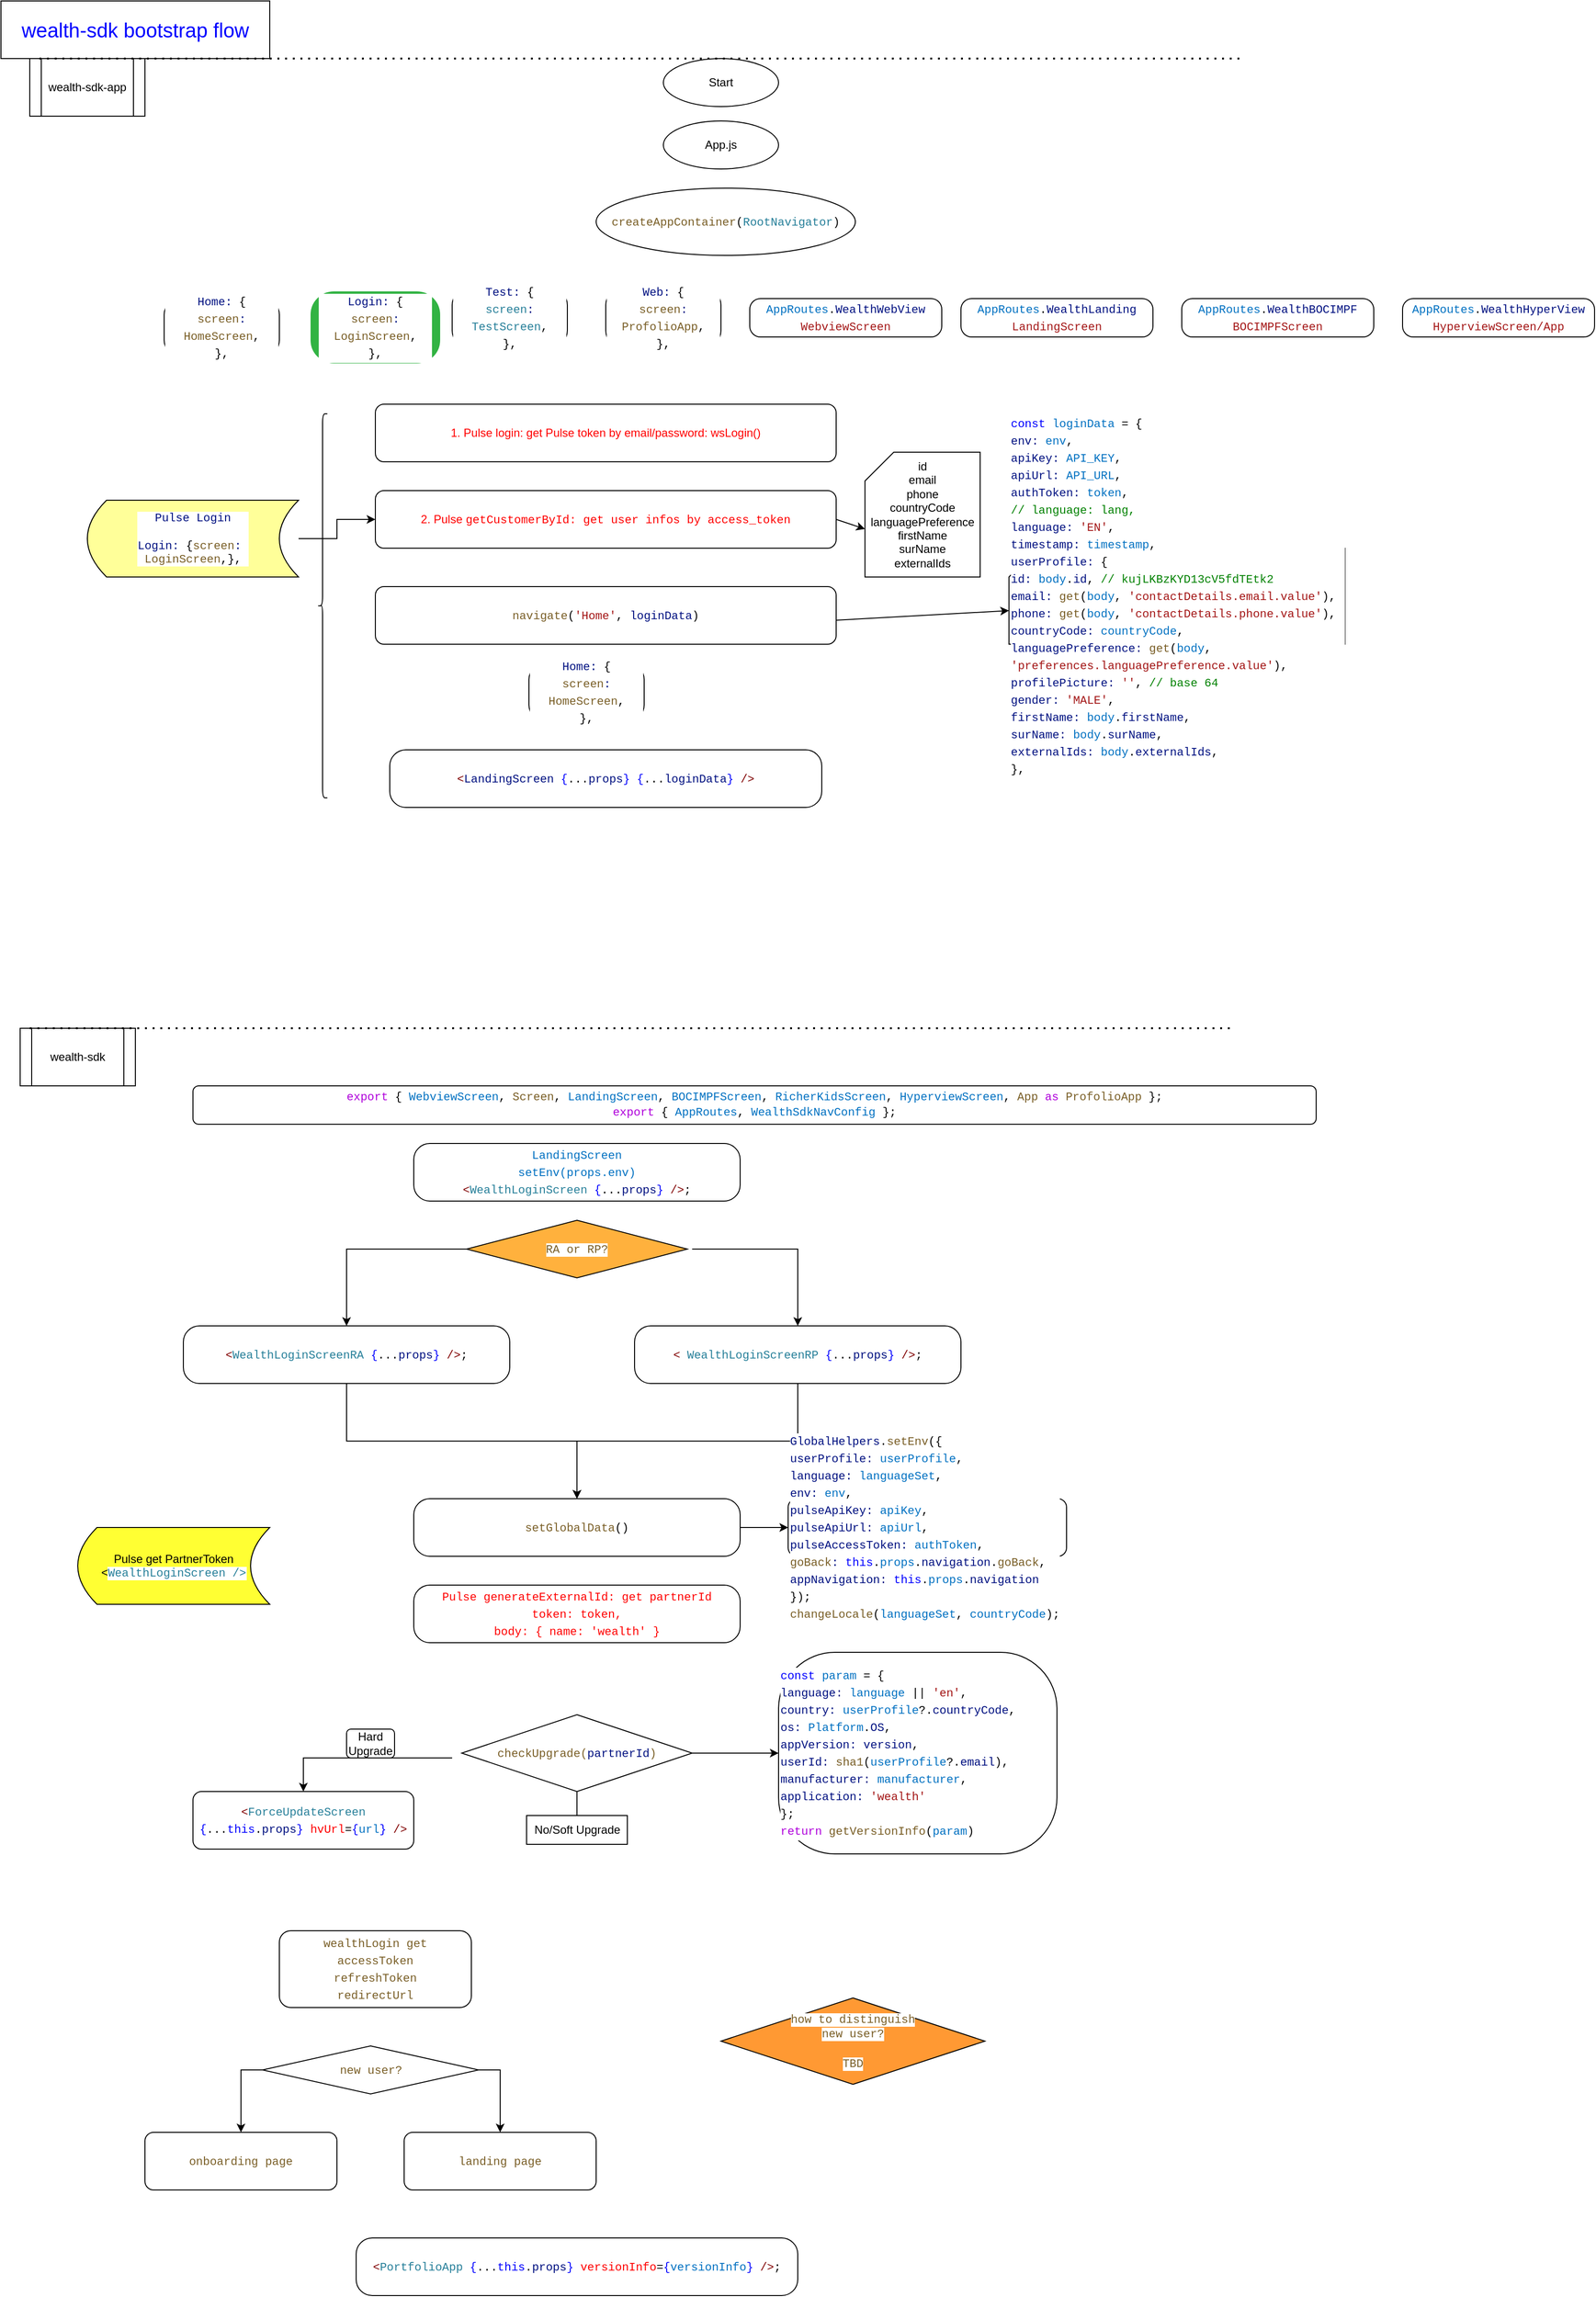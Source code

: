 <mxfile version="16.6.4" type="github">
  <diagram id="Ez9NOa8rmPA_cQ7ZIKCo" name="Page-1">
    <mxGraphModel dx="2018" dy="2254" grid="1" gridSize="10" guides="1" tooltips="1" connect="1" arrows="1" fold="1" page="1" pageScale="1" pageWidth="850" pageHeight="1100" math="0" shadow="0">
      <root>
        <mxCell id="0" />
        <mxCell id="1" parent="0" />
        <mxCell id="DqpLaMD-jv-4hAw9MZrK-1" value="App.js" style="ellipse;whiteSpace=wrap;html=1;" parent="1" vertex="1">
          <mxGeometry x="690" y="105" width="120" height="50" as="geometry" />
        </mxCell>
        <mxCell id="DqpLaMD-jv-4hAw9MZrK-2" value="&lt;div style=&quot;background-color: rgb(255 , 255 , 255) ; font-family: &amp;#34;menlo&amp;#34; , &amp;#34;monaco&amp;#34; , &amp;#34;courier new&amp;#34; , monospace ; line-height: 18px&quot;&gt;&lt;span style=&quot;color: #795e26&quot;&gt;createAppContainer&lt;/span&gt;(&lt;span style=&quot;color: #267f99&quot;&gt;RootNavigator&lt;/span&gt;)&lt;/div&gt;" style="ellipse;whiteSpace=wrap;html=1;" parent="1" vertex="1">
          <mxGeometry x="620" y="175" width="270" height="70" as="geometry" />
        </mxCell>
        <mxCell id="DqpLaMD-jv-4hAw9MZrK-3" value="&lt;div style=&quot;background-color: rgb(255 , 255 , 255) ; font-family: &amp;#34;menlo&amp;#34; , &amp;#34;monaco&amp;#34; , &amp;#34;courier new&amp;#34; , monospace ; line-height: 18px&quot;&gt;&lt;div&gt;&lt;span style=&quot;color: #001080&quot;&gt;Home&lt;/span&gt;&lt;span style=&quot;color: #001080&quot;&gt;:&lt;/span&gt; {&lt;/div&gt;&lt;div&gt;      &lt;span style=&quot;color: #795e26&quot;&gt;screen&lt;/span&gt;&lt;span style=&quot;color: #001080&quot;&gt;:&lt;/span&gt; &lt;span style=&quot;color: #795e26&quot;&gt;HomeScreen&lt;/span&gt;,&lt;/div&gt;&lt;div&gt;    },&lt;/div&gt;&lt;/div&gt;" style="rounded=1;whiteSpace=wrap;html=1;arcSize=28;" parent="1" vertex="1">
          <mxGeometry x="170" y="290" width="120" height="60" as="geometry" />
        </mxCell>
        <mxCell id="DqpLaMD-jv-4hAw9MZrK-4" value="&lt;div style=&quot;background-color: rgb(255 , 255 , 255) ; font-family: &amp;#34;menlo&amp;#34; , &amp;#34;monaco&amp;#34; , &amp;#34;courier new&amp;#34; , monospace ; line-height: 18px&quot;&gt;&lt;div style=&quot;font-family: &amp;#34;menlo&amp;#34; , &amp;#34;monaco&amp;#34; , &amp;#34;courier new&amp;#34; , monospace ; line-height: 18px&quot;&gt;&lt;div&gt;&lt;span style=&quot;color: #001080&quot;&gt;Login&lt;/span&gt;&lt;span style=&quot;color: #001080&quot;&gt;:&lt;/span&gt; {&lt;/div&gt;&lt;div&gt;      &lt;span style=&quot;color: #795e26&quot;&gt;screen&lt;/span&gt;&lt;span style=&quot;color: #001080&quot;&gt;:&lt;/span&gt; &lt;span style=&quot;color: #795e26&quot;&gt;LoginScreen&lt;/span&gt;,&lt;/div&gt;&lt;div&gt;    },&lt;/div&gt;&lt;/div&gt;&lt;/div&gt;" style="rounded=1;whiteSpace=wrap;html=1;arcSize=28;fillColor=#7CE879;strokeColor=#32B343;gradientColor=none;shadow=0;glass=0;strokeWidth=15;" parent="1" vertex="1">
          <mxGeometry x="330" y="290" width="120" height="60" as="geometry" />
        </mxCell>
        <mxCell id="DqpLaMD-jv-4hAw9MZrK-5" value="&lt;div style=&quot;background-color: rgb(255 , 255 , 255) ; font-family: &amp;#34;menlo&amp;#34; , &amp;#34;monaco&amp;#34; , &amp;#34;courier new&amp;#34; , monospace ; line-height: 18px&quot;&gt;&lt;div style=&quot;font-family: &amp;#34;menlo&amp;#34; , &amp;#34;monaco&amp;#34; , &amp;#34;courier new&amp;#34; , monospace ; line-height: 18px&quot;&gt;&lt;div&gt;&lt;span style=&quot;color: #001080&quot;&gt;Test&lt;/span&gt;&lt;span style=&quot;color: #001080&quot;&gt;:&lt;/span&gt; {&lt;/div&gt;&lt;div&gt;      &lt;span style=&quot;color: #267f99&quot;&gt;screen&lt;/span&gt;&lt;span style=&quot;color: #001080&quot;&gt;:&lt;/span&gt; &lt;span style=&quot;color: #267f99&quot;&gt;TestScreen&lt;/span&gt;,&lt;/div&gt;&lt;div&gt;    },&lt;/div&gt;&lt;/div&gt;&lt;/div&gt;" style="rounded=1;whiteSpace=wrap;html=1;arcSize=28;" parent="1" vertex="1">
          <mxGeometry x="470" y="280" width="120" height="60" as="geometry" />
        </mxCell>
        <mxCell id="DqpLaMD-jv-4hAw9MZrK-6" value="&lt;div style=&quot;background-color: rgb(255 , 255 , 255) ; font-family: &amp;#34;menlo&amp;#34; , &amp;#34;monaco&amp;#34; , &amp;#34;courier new&amp;#34; , monospace ; line-height: 18px&quot;&gt;&lt;div style=&quot;font-family: &amp;#34;menlo&amp;#34; , &amp;#34;monaco&amp;#34; , &amp;#34;courier new&amp;#34; , monospace ; line-height: 18px&quot;&gt;&lt;div&gt;&lt;span style=&quot;color: #001080&quot;&gt;Web&lt;/span&gt;&lt;span style=&quot;color: #001080&quot;&gt;:&lt;/span&gt; {&lt;/div&gt;&lt;div&gt;      &lt;span style=&quot;color: #795e26&quot;&gt;screen&lt;/span&gt;&lt;span style=&quot;color: #001080&quot;&gt;:&lt;/span&gt; &lt;span style=&quot;color: #795e26&quot;&gt;ProfolioApp&lt;/span&gt;,&lt;/div&gt;&lt;div&gt;    },&lt;/div&gt;&lt;/div&gt;&lt;/div&gt;" style="rounded=1;whiteSpace=wrap;html=1;arcSize=28;" parent="1" vertex="1">
          <mxGeometry x="630" y="280" width="120" height="60" as="geometry" />
        </mxCell>
        <mxCell id="DqpLaMD-jv-4hAw9MZrK-7" value="&lt;div style=&quot;background-color: rgb(255 , 255 , 255) ; font-family: &amp;#34;menlo&amp;#34; , &amp;#34;monaco&amp;#34; , &amp;#34;courier new&amp;#34; , monospace ; line-height: 18px&quot;&gt;&lt;div style=&quot;font-family: &amp;#34;menlo&amp;#34; , &amp;#34;monaco&amp;#34; , &amp;#34;courier new&amp;#34; , monospace ; line-height: 18px&quot;&gt;&lt;span style=&quot;color: #0070c1&quot;&gt;AppRoutes&lt;/span&gt;.&lt;span style=&quot;color: #001080&quot;&gt;WealthWebView&lt;/span&gt;&lt;/div&gt;&lt;div style=&quot;font-family: &amp;#34;menlo&amp;#34; , &amp;#34;monaco&amp;#34; , &amp;#34;courier new&amp;#34; , monospace ; line-height: 18px&quot;&gt;&lt;div style=&quot;font-family: &amp;#34;menlo&amp;#34; , &amp;#34;monaco&amp;#34; , &amp;#34;courier new&amp;#34; , monospace ; line-height: 18px&quot;&gt;&lt;span style=&quot;color: #a31515&quot;&gt;WebviewScreen&lt;/span&gt;&lt;/div&gt;&lt;/div&gt;&lt;/div&gt;" style="rounded=1;whiteSpace=wrap;html=1;arcSize=28;" parent="1" vertex="1">
          <mxGeometry x="780" y="290" width="200" height="40" as="geometry" />
        </mxCell>
        <mxCell id="DqpLaMD-jv-4hAw9MZrK-8" value="&lt;div style=&quot;background-color: rgb(255 , 255 , 255) ; font-family: &amp;#34;menlo&amp;#34; , &amp;#34;monaco&amp;#34; , &amp;#34;courier new&amp;#34; , monospace ; line-height: 18px&quot;&gt;&lt;div style=&quot;font-family: &amp;#34;menlo&amp;#34; , &amp;#34;monaco&amp;#34; , &amp;#34;courier new&amp;#34; , monospace ; line-height: 18px&quot;&gt;&lt;span style=&quot;color: #0070c1&quot;&gt;AppRoutes&lt;/span&gt;.&lt;span style=&quot;color: rgb(0 , 16 , 128) ; font-family: &amp;#34;menlo&amp;#34; , &amp;#34;monaco&amp;#34; , &amp;#34;courier new&amp;#34; , monospace&quot;&gt;WealthLanding&lt;/span&gt;&lt;/div&gt;&lt;div style=&quot;font-family: &amp;#34;menlo&amp;#34; , &amp;#34;monaco&amp;#34; , &amp;#34;courier new&amp;#34; , monospace ; line-height: 18px&quot;&gt;&lt;div style=&quot;font-family: &amp;#34;menlo&amp;#34; , &amp;#34;monaco&amp;#34; , &amp;#34;courier new&amp;#34; , monospace ; line-height: 18px&quot;&gt;&lt;div style=&quot;font-family: &amp;#34;menlo&amp;#34; , &amp;#34;monaco&amp;#34; , &amp;#34;courier new&amp;#34; , monospace ; line-height: 18px&quot;&gt;&lt;span style=&quot;color: #a31515&quot;&gt;LandingScreen&lt;/span&gt;&lt;/div&gt;&lt;/div&gt;&lt;/div&gt;&lt;/div&gt;" style="rounded=1;whiteSpace=wrap;html=1;arcSize=28;" parent="1" vertex="1">
          <mxGeometry x="1000" y="290" width="200" height="40" as="geometry" />
        </mxCell>
        <mxCell id="DqpLaMD-jv-4hAw9MZrK-9" value="&lt;div style=&quot;background-color: rgb(255 , 255 , 255) ; font-family: &amp;#34;menlo&amp;#34; , &amp;#34;monaco&amp;#34; , &amp;#34;courier new&amp;#34; , monospace ; line-height: 18px&quot;&gt;&lt;div style=&quot;font-family: &amp;#34;menlo&amp;#34; , &amp;#34;monaco&amp;#34; , &amp;#34;courier new&amp;#34; , monospace ; line-height: 18px&quot;&gt;&lt;span style=&quot;color: #0070c1&quot;&gt;AppRoutes&lt;/span&gt;.&lt;span style=&quot;color: rgb(0 , 16 , 128) ; font-family: &amp;#34;menlo&amp;#34; , &amp;#34;monaco&amp;#34; , &amp;#34;courier new&amp;#34; , monospace&quot;&gt;WealthBOCIMPF&lt;/span&gt;&lt;/div&gt;&lt;div style=&quot;font-family: &amp;#34;menlo&amp;#34; , &amp;#34;monaco&amp;#34; , &amp;#34;courier new&amp;#34; , monospace ; line-height: 18px&quot;&gt;&lt;div style=&quot;font-family: &amp;#34;menlo&amp;#34; , &amp;#34;monaco&amp;#34; , &amp;#34;courier new&amp;#34; , monospace ; line-height: 18px&quot;&gt;&lt;div style=&quot;font-family: &amp;#34;menlo&amp;#34; , &amp;#34;monaco&amp;#34; , &amp;#34;courier new&amp;#34; , monospace ; line-height: 18px&quot;&gt;&lt;span style=&quot;color: #a31515&quot;&gt;BOCIMPFScreen&lt;/span&gt;&lt;/div&gt;&lt;/div&gt;&lt;/div&gt;&lt;/div&gt;" style="rounded=1;whiteSpace=wrap;html=1;arcSize=28;" parent="1" vertex="1">
          <mxGeometry x="1230" y="290" width="200" height="40" as="geometry" />
        </mxCell>
        <mxCell id="DqpLaMD-jv-4hAw9MZrK-10" value="&lt;div style=&quot;background-color: rgb(255 , 255 , 255) ; font-family: &amp;#34;menlo&amp;#34; , &amp;#34;monaco&amp;#34; , &amp;#34;courier new&amp;#34; , monospace ; line-height: 18px&quot;&gt;&lt;div style=&quot;font-family: &amp;#34;menlo&amp;#34; , &amp;#34;monaco&amp;#34; , &amp;#34;courier new&amp;#34; , monospace ; line-height: 18px&quot;&gt;&lt;span style=&quot;color: #0070c1&quot;&gt;AppRoutes&lt;/span&gt;.&lt;span style=&quot;color: rgb(0 , 16 , 128) ; font-family: &amp;#34;menlo&amp;#34; , &amp;#34;monaco&amp;#34; , &amp;#34;courier new&amp;#34; , monospace&quot;&gt;WealthHyperView&lt;/span&gt;&lt;/div&gt;&lt;div style=&quot;font-family: &amp;#34;menlo&amp;#34; , &amp;#34;monaco&amp;#34; , &amp;#34;courier new&amp;#34; , monospace ; line-height: 18px&quot;&gt;&lt;div style=&quot;font-family: &amp;#34;menlo&amp;#34; , &amp;#34;monaco&amp;#34; , &amp;#34;courier new&amp;#34; , monospace ; line-height: 18px&quot;&gt;&lt;div style=&quot;font-family: &amp;#34;menlo&amp;#34; , &amp;#34;monaco&amp;#34; , &amp;#34;courier new&amp;#34; , monospace ; line-height: 18px&quot;&gt;&lt;span style=&quot;color: #a31515&quot;&gt;HyperviewScreen/App&lt;/span&gt;&lt;/div&gt;&lt;/div&gt;&lt;/div&gt;&lt;/div&gt;" style="rounded=1;whiteSpace=wrap;html=1;arcSize=28;" parent="1" vertex="1">
          <mxGeometry x="1460" y="290" width="200" height="40" as="geometry" />
        </mxCell>
        <mxCell id="Va2xouC2_Z0msRJ49T6t-59" value="" style="endArrow=none;dashed=1;html=1;dashPattern=1 3;strokeWidth=2;rounded=0;fontColor=#000000;" edge="1" parent="1">
          <mxGeometry width="50" height="50" relative="1" as="geometry">
            <mxPoint x="40" y="40" as="sourcePoint" />
            <mxPoint x="1290" y="40" as="targetPoint" />
          </mxGeometry>
        </mxCell>
        <mxCell id="Va2xouC2_Z0msRJ49T6t-60" value="&lt;span&gt;wealth-sdk-app&lt;/span&gt;" style="shape=process;whiteSpace=wrap;html=1;backgroundOutline=1;shadow=0;glass=0;fontColor=#000000;strokeColor=#000000;strokeWidth=1;fillColor=none;gradientColor=none;" vertex="1" parent="1">
          <mxGeometry x="30" y="40" width="120" height="60" as="geometry" />
        </mxCell>
        <mxCell id="Va2xouC2_Z0msRJ49T6t-74" value="Start" style="ellipse;whiteSpace=wrap;html=1;shadow=0;glass=0;fontColor=#000000;strokeColor=#000000;strokeWidth=1;fillColor=none;gradientColor=none;" vertex="1" parent="1">
          <mxGeometry x="690" y="40" width="120" height="50" as="geometry" />
        </mxCell>
        <mxCell id="Va2xouC2_Z0msRJ49T6t-75" value="" style="group;fontColor=#FF0000;align=right;" vertex="1" connectable="0" parent="1">
          <mxGeometry x="160" y="400" width="1240" height="420" as="geometry" />
        </mxCell>
        <mxCell id="Va2xouC2_Z0msRJ49T6t-25" value="&lt;div style=&quot;background-color: rgb(255 , 255 , 255) ; font-family: &amp;#34;menlo&amp;#34; , &amp;#34;monaco&amp;#34; , &amp;#34;courier new&amp;#34; , monospace ; line-height: 18px&quot;&gt;&lt;div&gt;&lt;span style=&quot;color: #001080&quot;&gt;Home&lt;/span&gt;&lt;span style=&quot;color: #001080&quot;&gt;:&lt;/span&gt; {&lt;/div&gt;&lt;div&gt;      &lt;span style=&quot;color: #795e26&quot;&gt;screen&lt;/span&gt;&lt;span style=&quot;color: #001080&quot;&gt;:&lt;/span&gt; &lt;span style=&quot;color: #795e26&quot;&gt;HomeScreen&lt;/span&gt;,&lt;/div&gt;&lt;div&gt;    },&lt;/div&gt;&lt;/div&gt;" style="rounded=1;whiteSpace=wrap;html=1;arcSize=28;" vertex="1" parent="Va2xouC2_Z0msRJ49T6t-75">
          <mxGeometry x="390" y="270" width="120" height="60" as="geometry" />
        </mxCell>
        <mxCell id="Va2xouC2_Z0msRJ49T6t-26" value="&lt;div style=&quot;background-color: rgb(255 , 255 , 255) ; font-family: &amp;#34;menlo&amp;#34; , &amp;#34;monaco&amp;#34; , &amp;#34;courier new&amp;#34; , monospace ; line-height: 18px&quot;&gt;&lt;div style=&quot;font-family: &amp;#34;menlo&amp;#34; , &amp;#34;monaco&amp;#34; , &amp;#34;courier new&amp;#34; , monospace ; line-height: 18px&quot;&gt;&lt;span style=&quot;color: #800000&quot;&gt;&amp;lt;&lt;/span&gt;&lt;span style=&quot;color: rgb(0 , 16 , 128) ; font-family: &amp;#34;menlo&amp;#34; , &amp;#34;monaco&amp;#34; , &amp;#34;courier new&amp;#34; , monospace&quot;&gt;LandingScreen&lt;/span&gt;&amp;nbsp;&lt;span style=&quot;color: rgb(0 , 0 , 255)&quot;&gt;{&lt;/span&gt;...&lt;span style=&quot;color: rgb(0 , 16 , 128)&quot;&gt;props&lt;/span&gt;&lt;span style=&quot;color: rgb(0 , 0 , 255)&quot;&gt;}&lt;/span&gt; &lt;span style=&quot;color: rgb(0 , 0 , 255)&quot;&gt;{&lt;/span&gt;...&lt;span style=&quot;color: rgb(0 , 16 , 128)&quot;&gt;loginData&lt;/span&gt;&lt;span style=&quot;color: rgb(0 , 0 , 255)&quot;&gt;}&lt;/span&gt; &lt;span style=&quot;color: rgb(128 , 0 , 0)&quot;&gt;/&amp;gt;&lt;/span&gt;&lt;br&gt;&lt;/div&gt;&lt;/div&gt;" style="rounded=1;whiteSpace=wrap;html=1;arcSize=28;" vertex="1" parent="Va2xouC2_Z0msRJ49T6t-75">
          <mxGeometry x="245" y="360" width="450" height="60" as="geometry" />
        </mxCell>
        <mxCell id="Va2xouC2_Z0msRJ49T6t-2" value="&lt;font color=&quot;#ff0000&quot;&gt;1. Pulse login: get Pulse token by email/password: wsLogin()&lt;/font&gt;" style="rounded=1;whiteSpace=wrap;html=1;shadow=0;glass=0;strokeColor=#000000;strokeWidth=1;fillColor=none;gradientColor=none;" vertex="1" parent="Va2xouC2_Z0msRJ49T6t-75">
          <mxGeometry x="230" width="480" height="60" as="geometry" />
        </mxCell>
        <mxCell id="Va2xouC2_Z0msRJ49T6t-3" value="&lt;font color=&quot;#ff0000&quot;&gt;2. Pulse&amp;nbsp;&lt;span style=&quot;font-family: monospace ; font-size: 0px&quot;&gt;%3CmxGraphModel%3E%3Croot%3E%3CmxCell%20id%3D%220%22%2F%3E%3CmxCell%20id%3D%221%22%20parent%3D%220%22%2F%3E%3CmxCell%20id%3D%222%22%20value%3D%22Pulse%20login%20by%20email%2Fpassword%3A%20wsLogin()%22%20style%3D%22rounded%3D1%3BwhiteSpace%3Dwrap%3Bhtml%3D1%3Bshadow%3D0%3Bglass%3D0%3BstrokeColor%3D%23000000%3BstrokeWidth%3D1%3BfillColor%3Dnone%3BgradientColor%3Dnone%3B%22%20vertex%3D%221%22%20parent%3D%221%22%3E%3CmxGeometry%20x%3D%22240%22%20y%3D%22590%22%20width%3D%22480%22%20height%3D%2260%22%20as%3D%22geometry%22%2F%3E%3C%2FmxCell%3E%3C%2Froot%3E%3C%2FmxGraphModel%3E&lt;/span&gt;&lt;span style=&quot;background-color: rgb(255 , 255 , 255) ; font-family: &amp;#34;menlo&amp;#34; , &amp;#34;monaco&amp;#34; , &amp;#34;courier new&amp;#34; , monospace&quot;&gt;getCustomerById: get user infos by access_token&lt;/span&gt;&lt;/font&gt;" style="rounded=1;whiteSpace=wrap;html=1;shadow=0;glass=0;strokeColor=#000000;strokeWidth=1;fillColor=none;gradientColor=none;fontColor=#000000;" vertex="1" parent="Va2xouC2_Z0msRJ49T6t-75">
          <mxGeometry x="230" y="90" width="480" height="60" as="geometry" />
        </mxCell>
        <mxCell id="Va2xouC2_Z0msRJ49T6t-4" value="&lt;div style=&quot;background-color: rgb(255 , 255 , 255) ; font-family: &amp;#34;menlo&amp;#34; , &amp;#34;monaco&amp;#34; , &amp;#34;courier new&amp;#34; , monospace ; line-height: 18px&quot;&gt;&lt;span style=&quot;color: #795e26&quot;&gt;navigate&lt;/span&gt;(&lt;span style=&quot;color: #a31515&quot;&gt;&#39;Home&#39;&lt;/span&gt;, &lt;span style=&quot;color: #001080&quot;&gt;loginData&lt;/span&gt;)&lt;/div&gt;" style="rounded=1;whiteSpace=wrap;html=1;shadow=0;glass=0;strokeColor=#000000;strokeWidth=1;fillColor=none;gradientColor=none;fontColor=#000000;" vertex="1" parent="Va2xouC2_Z0msRJ49T6t-75">
          <mxGeometry x="230" y="190" width="480" height="60" as="geometry" />
        </mxCell>
        <mxCell id="Va2xouC2_Z0msRJ49T6t-12" value="id&lt;br&gt;email&lt;br&gt;phone&lt;br&gt;countryCode&lt;br&gt;languagePreference&lt;br&gt;firstName&lt;br&gt;surName&lt;br&gt;externalIds" style="shape=card;whiteSpace=wrap;html=1;shadow=0;glass=0;fontColor=#000000;strokeColor=#000000;strokeWidth=1;fillColor=none;gradientColor=none;" vertex="1" parent="Va2xouC2_Z0msRJ49T6t-75">
          <mxGeometry x="740" y="50" width="120" height="130" as="geometry" />
        </mxCell>
        <mxCell id="Va2xouC2_Z0msRJ49T6t-14" value="" style="endArrow=classic;html=1;rounded=0;fontColor=#000000;exitX=1;exitY=0.5;exitDx=0;exitDy=0;" edge="1" parent="Va2xouC2_Z0msRJ49T6t-75" source="Va2xouC2_Z0msRJ49T6t-3">
          <mxGeometry width="50" height="50" relative="1" as="geometry">
            <mxPoint x="690" y="180" as="sourcePoint" />
            <mxPoint x="740" y="130" as="targetPoint" />
          </mxGeometry>
        </mxCell>
        <mxCell id="Va2xouC2_Z0msRJ49T6t-16" value="&lt;div style=&quot;background-color: rgb(255 , 255 , 255) ; font-family: &amp;quot;menlo&amp;quot; , &amp;quot;monaco&amp;quot; , &amp;quot;courier new&amp;quot; , monospace ; line-height: 18px&quot;&gt;&lt;div&gt;&lt;span style=&quot;color: #0000ff&quot;&gt;const&lt;/span&gt; &lt;span style=&quot;color: #0070c1&quot;&gt;loginData&lt;/span&gt; = {&lt;/div&gt;&lt;div&gt;                  &lt;span style=&quot;color: #001080&quot;&gt;env&lt;/span&gt;&lt;span style=&quot;color: #001080&quot;&gt;:&lt;/span&gt; &lt;span style=&quot;color: #0070c1&quot;&gt;env&lt;/span&gt;,&lt;/div&gt;&lt;div&gt;                  &lt;span style=&quot;color: #001080&quot;&gt;apiKey&lt;/span&gt;&lt;span style=&quot;color: #001080&quot;&gt;:&lt;/span&gt; &lt;span style=&quot;color: #0070c1&quot;&gt;API_KEY&lt;/span&gt;,&lt;/div&gt;&lt;div&gt;                  &lt;span style=&quot;color: #001080&quot;&gt;apiUrl&lt;/span&gt;&lt;span style=&quot;color: #001080&quot;&gt;:&lt;/span&gt; &lt;span style=&quot;color: #0070c1&quot;&gt;API_URL&lt;/span&gt;,&lt;/div&gt;&lt;div&gt;                  &lt;span style=&quot;color: #001080&quot;&gt;authToken&lt;/span&gt;&lt;span style=&quot;color: #001080&quot;&gt;:&lt;/span&gt; &lt;span style=&quot;color: #0070c1&quot;&gt;token&lt;/span&gt;,&lt;/div&gt;&lt;div&gt;                  &lt;span style=&quot;color: #008000&quot;&gt;// language: lang,&lt;/span&gt;&lt;/div&gt;&lt;div&gt;                  &lt;span style=&quot;color: #001080&quot;&gt;language&lt;/span&gt;&lt;span style=&quot;color: #001080&quot;&gt;:&lt;/span&gt; &lt;span style=&quot;color: #a31515&quot;&gt;&#39;EN&#39;&lt;/span&gt;,&lt;/div&gt;&lt;div&gt;                  &lt;span style=&quot;color: #001080&quot;&gt;timestamp&lt;/span&gt;&lt;span style=&quot;color: #001080&quot;&gt;:&lt;/span&gt; &lt;span style=&quot;color: #0070c1&quot;&gt;timestamp&lt;/span&gt;,&lt;/div&gt;&lt;div&gt;                  &lt;span style=&quot;color: #001080&quot;&gt;userProfile&lt;/span&gt;&lt;span style=&quot;color: #001080&quot;&gt;:&lt;/span&gt; {&lt;/div&gt;&lt;div&gt;                    &lt;span style=&quot;color: #001080&quot;&gt;id&lt;/span&gt;&lt;span style=&quot;color: #001080&quot;&gt;:&lt;/span&gt; &lt;span style=&quot;color: #0070c1&quot;&gt;body&lt;/span&gt;.&lt;span style=&quot;color: #001080&quot;&gt;id&lt;/span&gt;, &lt;span style=&quot;color: #008000&quot;&gt;// kujLKBzKYD13cV5fdTEtk2&lt;/span&gt;&lt;/div&gt;&lt;div&gt;                    &lt;span style=&quot;color: #001080&quot;&gt;email&lt;/span&gt;&lt;span style=&quot;color: #001080&quot;&gt;:&lt;/span&gt; &lt;span style=&quot;color: #795e26&quot;&gt;get&lt;/span&gt;(&lt;span style=&quot;color: #0070c1&quot;&gt;body&lt;/span&gt;, &lt;span style=&quot;color: #a31515&quot;&gt;&#39;contactDetails.email.value&#39;&lt;/span&gt;),&lt;/div&gt;&lt;div&gt;                    &lt;span style=&quot;color: #001080&quot;&gt;phone&lt;/span&gt;&lt;span style=&quot;color: #001080&quot;&gt;:&lt;/span&gt; &lt;span style=&quot;color: #795e26&quot;&gt;get&lt;/span&gt;(&lt;span style=&quot;color: #0070c1&quot;&gt;body&lt;/span&gt;, &lt;span style=&quot;color: #a31515&quot;&gt;&#39;contactDetails.phone.value&#39;&lt;/span&gt;),&lt;/div&gt;&lt;div&gt;                    &lt;span style=&quot;color: #001080&quot;&gt;countryCode&lt;/span&gt;&lt;span style=&quot;color: #001080&quot;&gt;:&lt;/span&gt; &lt;span style=&quot;color: #0070c1&quot;&gt;countryCode&lt;/span&gt;,&lt;/div&gt;&lt;div&gt;                    &lt;span style=&quot;color: #001080&quot;&gt;languagePreference&lt;/span&gt;&lt;span style=&quot;color: #001080&quot;&gt;:&lt;/span&gt; &lt;span style=&quot;color: #795e26&quot;&gt;get&lt;/span&gt;(&lt;span style=&quot;color: #0070c1&quot;&gt;body&lt;/span&gt;, &lt;span style=&quot;color: #a31515&quot;&gt;&#39;preferences.languagePreference.value&#39;&lt;/span&gt;),&lt;/div&gt;&lt;div&gt;                    &lt;span style=&quot;color: #001080&quot;&gt;profilePicture&lt;/span&gt;&lt;span style=&quot;color: #001080&quot;&gt;:&lt;/span&gt; &lt;span style=&quot;color: #a31515&quot;&gt;&#39;&#39;&lt;/span&gt;, &lt;span style=&quot;color: #008000&quot;&gt;// base 64&lt;/span&gt;&lt;/div&gt;&lt;div&gt;                    &lt;span style=&quot;color: #001080&quot;&gt;gender&lt;/span&gt;&lt;span style=&quot;color: #001080&quot;&gt;:&lt;/span&gt; &lt;span style=&quot;color: #a31515&quot;&gt;&#39;MALE&#39;&lt;/span&gt;,&lt;/div&gt;&lt;div&gt;                    &lt;span style=&quot;color: #001080&quot;&gt;firstName&lt;/span&gt;&lt;span style=&quot;color: #001080&quot;&gt;:&lt;/span&gt; &lt;span style=&quot;color: #0070c1&quot;&gt;body&lt;/span&gt;.&lt;span style=&quot;color: #001080&quot;&gt;firstName&lt;/span&gt;,&lt;/div&gt;&lt;div&gt;                    &lt;span style=&quot;color: #001080&quot;&gt;surName&lt;/span&gt;&lt;span style=&quot;color: #001080&quot;&gt;:&lt;/span&gt; &lt;span style=&quot;color: #0070c1&quot;&gt;body&lt;/span&gt;.&lt;span style=&quot;color: #001080&quot;&gt;surName&lt;/span&gt;,&lt;/div&gt;&lt;div&gt;                    &lt;span style=&quot;color: #001080&quot;&gt;externalIds&lt;/span&gt;&lt;span style=&quot;color: #001080&quot;&gt;:&lt;/span&gt; &lt;span style=&quot;color: #0070c1&quot;&gt;body&lt;/span&gt;.&lt;span style=&quot;color: #001080&quot;&gt;externalIds&lt;/span&gt;,&lt;/div&gt;&lt;div&gt;                  },&lt;/div&gt;&lt;/div&gt;" style="shape=card;whiteSpace=wrap;html=1;shadow=0;glass=0;fontColor=#000000;strokeColor=#000000;strokeWidth=1;fillColor=none;gradientColor=none;align=left;" vertex="1" parent="Va2xouC2_Z0msRJ49T6t-75">
          <mxGeometry x="890" y="150" width="350" height="100" as="geometry" />
        </mxCell>
        <mxCell id="Va2xouC2_Z0msRJ49T6t-17" value="" style="endArrow=classic;html=1;rounded=0;fontColor=#000000;entryX=0;entryY=0;entryDx=0;entryDy=65;entryPerimeter=0;" edge="1" parent="Va2xouC2_Z0msRJ49T6t-75" target="Va2xouC2_Z0msRJ49T6t-16">
          <mxGeometry width="50" height="50" relative="1" as="geometry">
            <mxPoint x="710" y="225" as="sourcePoint" />
            <mxPoint x="760" y="175" as="targetPoint" />
          </mxGeometry>
        </mxCell>
        <mxCell id="Va2xouC2_Z0msRJ49T6t-18" value="" style="shape=curlyBracket;whiteSpace=wrap;html=1;rounded=1;shadow=0;glass=0;fontColor=#000000;strokeColor=#000000;strokeWidth=1;fillColor=none;gradientColor=none;size=0.5;" vertex="1" parent="Va2xouC2_Z0msRJ49T6t-75">
          <mxGeometry x="170" y="10" width="10" height="400" as="geometry" />
        </mxCell>
        <mxCell id="Va2xouC2_Z0msRJ49T6t-20" value="" style="edgeStyle=orthogonalEdgeStyle;rounded=0;orthogonalLoop=1;jettySize=auto;html=1;fontColor=#000000;" edge="1" parent="Va2xouC2_Z0msRJ49T6t-75" source="Va2xouC2_Z0msRJ49T6t-19" target="Va2xouC2_Z0msRJ49T6t-3">
          <mxGeometry relative="1" as="geometry" />
        </mxCell>
        <mxCell id="Va2xouC2_Z0msRJ49T6t-19" value="&lt;div style=&quot;font-family: &amp;#34;menlo&amp;#34; , &amp;#34;monaco&amp;#34; , &amp;#34;courier new&amp;#34; , monospace ; background-color: rgb(255 , 255 , 255)&quot;&gt;&lt;span style=&quot;color: rgb(0 , 16 , 128)&quot;&gt;Pulse Login&lt;/span&gt;&lt;/div&gt;&lt;div style=&quot;font-family: &amp;#34;menlo&amp;#34; , &amp;#34;monaco&amp;#34; , &amp;#34;courier new&amp;#34; , monospace ; background-color: rgb(255 , 255 , 255)&quot;&gt;&lt;span style=&quot;color: rgb(0 , 16 , 128)&quot;&gt;&lt;br&gt;Login&lt;/span&gt;&lt;span style=&quot;color: rgb(0 , 16 , 128)&quot;&gt;:&lt;/span&gt;&amp;nbsp;{&lt;span style=&quot;color: rgb(121 , 94 , 38)&quot;&gt;screen&lt;/span&gt;&lt;span style=&quot;color: rgb(0 , 16 , 128)&quot;&gt;:&lt;/span&gt;&amp;nbsp;&lt;/div&gt;&lt;div style=&quot;font-family: &amp;#34;menlo&amp;#34; , &amp;#34;monaco&amp;#34; , &amp;#34;courier new&amp;#34; , monospace ; background-color: rgb(255 , 255 , 255)&quot;&gt;&lt;span style=&quot;color: rgb(121 , 94 , 38)&quot;&gt;LoginScreen&lt;/span&gt;,},&lt;/div&gt;" style="shape=dataStorage;whiteSpace=wrap;html=1;fixedSize=1;shadow=0;glass=0;fontColor=#000000;strokeColor=#000000;strokeWidth=1;fillColor=#FFFF99;gradientColor=none;align=center;" vertex="1" parent="Va2xouC2_Z0msRJ49T6t-75">
          <mxGeometry x="-70" y="100" width="220" height="80" as="geometry" />
        </mxCell>
        <mxCell id="Va2xouC2_Z0msRJ49T6t-79" value="wealth-sdk bootstrap flow" style="rounded=0;whiteSpace=wrap;html=1;shadow=0;glass=0;fontColor=#0000FF;strokeColor=#000000;strokeWidth=1;fillColor=none;gradientColor=none;fontSize=21;" vertex="1" parent="1">
          <mxGeometry y="-20" width="280" height="60" as="geometry" />
        </mxCell>
        <mxCell id="Va2xouC2_Z0msRJ49T6t-50" value="&lt;div style=&quot;background-color: rgb(255 , 255 , 255) ; font-family: &amp;#34;menlo&amp;#34; , &amp;#34;monaco&amp;#34; , &amp;#34;courier new&amp;#34; , monospace ; line-height: 18px&quot;&gt;&lt;div style=&quot;font-family: &amp;#34;menlo&amp;#34; , &amp;#34;monaco&amp;#34; , &amp;#34;courier new&amp;#34; , monospace ; line-height: 18px&quot;&gt;&lt;div style=&quot;font-family: &amp;#34;menlo&amp;#34; , &amp;#34;monaco&amp;#34; , &amp;#34;courier new&amp;#34; , monospace ; line-height: 18px&quot;&gt;&lt;div style=&quot;font-family: &amp;#34;menlo&amp;#34; , &amp;#34;monaco&amp;#34; , &amp;#34;courier new&amp;#34; , monospace ; line-height: 18px&quot;&gt;&lt;div style=&quot;font-family: &amp;#34;menlo&amp;#34; , &amp;#34;monaco&amp;#34; , &amp;#34;courier new&amp;#34; , monospace ; line-height: 18px&quot;&gt;&lt;span style=&quot;color: #800000&quot;&gt;&amp;lt;&lt;/span&gt;&lt;span style=&quot;color: #267f99&quot;&gt;PortfolioApp&lt;/span&gt; &lt;span style=&quot;color: #0000ff&quot;&gt;{&lt;/span&gt;...&lt;span style=&quot;color: #0000ff&quot;&gt;this&lt;/span&gt;.&lt;span style=&quot;color: #001080&quot;&gt;props&lt;/span&gt;&lt;span style=&quot;color: #0000ff&quot;&gt;}&lt;/span&gt; &lt;span style=&quot;color: #ff0000&quot;&gt;versionInfo&lt;/span&gt;=&lt;span style=&quot;color: #0000ff&quot;&gt;{&lt;/span&gt;&lt;span style=&quot;color: #0070c1&quot;&gt;versionInfo&lt;/span&gt;&lt;span style=&quot;color: #0000ff&quot;&gt;}&lt;/span&gt; &lt;span style=&quot;color: #800000&quot;&gt;/&amp;gt;&lt;/span&gt;;&lt;/div&gt;&lt;/div&gt;&lt;/div&gt;&lt;/div&gt;&lt;/div&gt;" style="rounded=1;whiteSpace=wrap;html=1;arcSize=28;" vertex="1" parent="1">
          <mxGeometry x="370" y="2310" width="460" height="60" as="geometry" />
        </mxCell>
        <mxCell id="Va2xouC2_Z0msRJ49T6t-85" value="&lt;div style=&quot;color: rgb(0 , 0 , 0) ; background-color: rgb(255 , 255 , 255) ; font-family: &amp;#34;menlo&amp;#34; , &amp;#34;monaco&amp;#34; , &amp;#34;courier new&amp;#34; , monospace ; font-size: 12px ; line-height: 18px&quot;&gt;&lt;span style=&quot;color: #795e26&quot;&gt;wealthLogin get&lt;/span&gt;&lt;/div&gt;&lt;div style=&quot;color: rgb(0 , 0 , 0) ; background-color: rgb(255 , 255 , 255) ; font-family: &amp;#34;menlo&amp;#34; , &amp;#34;monaco&amp;#34; , &amp;#34;courier new&amp;#34; , monospace ; font-size: 12px ; line-height: 18px&quot;&gt;&lt;span style=&quot;color: #795e26&quot;&gt;accessToken&lt;/span&gt;&lt;/div&gt;&lt;div style=&quot;color: rgb(0 , 0 , 0) ; background-color: rgb(255 , 255 , 255) ; font-family: &amp;#34;menlo&amp;#34; , &amp;#34;monaco&amp;#34; , &amp;#34;courier new&amp;#34; , monospace ; font-size: 12px ; line-height: 18px&quot;&gt;&lt;span style=&quot;color: #795e26&quot;&gt;refreshToken&lt;/span&gt;&lt;/div&gt;&lt;div style=&quot;background-color: rgb(255 , 255 , 255) ; font-family: &amp;#34;menlo&amp;#34; , &amp;#34;monaco&amp;#34; , &amp;#34;courier new&amp;#34; , monospace ; font-size: 12px ; line-height: 18px&quot;&gt;&lt;font color=&quot;#795e26&quot;&gt;redirectUrl&lt;/font&gt;&lt;/div&gt;" style="rounded=1;whiteSpace=wrap;html=1;shadow=0;glass=0;fontSize=21;fontColor=#0000FF;strokeColor=#000000;strokeWidth=1;fillColor=none;gradientColor=none;" vertex="1" parent="1">
          <mxGeometry x="290" y="1990" width="200" height="80" as="geometry" />
        </mxCell>
        <mxCell id="Va2xouC2_Z0msRJ49T6t-86" value="&lt;font color=&quot;#795e26&quot; face=&quot;menlo, monaco, courier new, monospace&quot;&gt;&lt;span style=&quot;background-color: rgb(255 , 255 , 255)&quot;&gt;new user?&lt;/span&gt;&lt;/font&gt;" style="rhombus;whiteSpace=wrap;html=1;shadow=0;glass=0;fontColor=#000000;strokeColor=#000000;strokeWidth=1;fillColor=none;gradientColor=none;" vertex="1" parent="1">
          <mxGeometry x="272.5" y="2110" width="225" height="50" as="geometry" />
        </mxCell>
        <mxCell id="Va2xouC2_Z0msRJ49T6t-87" value="&lt;div style=&quot;background-color: rgb(255 , 255 , 255) ; font-family: &amp;#34;menlo&amp;#34; , &amp;#34;monaco&amp;#34; , &amp;#34;courier new&amp;#34; , monospace ; font-size: 12px ; line-height: 18px&quot;&gt;&lt;font color=&quot;#795e26&quot;&gt;onboarding page&lt;/font&gt;&lt;/div&gt;" style="rounded=1;whiteSpace=wrap;html=1;shadow=0;glass=0;fontSize=21;fontColor=#0000FF;strokeColor=#000000;strokeWidth=1;fillColor=none;gradientColor=none;" vertex="1" parent="1">
          <mxGeometry x="150" y="2200" width="200" height="60" as="geometry" />
        </mxCell>
        <mxCell id="Va2xouC2_Z0msRJ49T6t-88" value="&lt;div style=&quot;background-color: rgb(255 , 255 , 255) ; font-family: &amp;#34;menlo&amp;#34; , &amp;#34;monaco&amp;#34; , &amp;#34;courier new&amp;#34; , monospace ; font-size: 12px ; line-height: 18px&quot;&gt;&lt;font color=&quot;#795e26&quot;&gt;landing page&lt;/font&gt;&lt;/div&gt;" style="rounded=1;whiteSpace=wrap;html=1;shadow=0;glass=0;fontSize=21;fontColor=#0000FF;strokeColor=#000000;strokeWidth=1;fillColor=none;gradientColor=none;" vertex="1" parent="1">
          <mxGeometry x="420" y="2200" width="200" height="60" as="geometry" />
        </mxCell>
        <mxCell id="Va2xouC2_Z0msRJ49T6t-89" value="" style="endArrow=classic;html=1;rounded=0;fontSize=21;fontColor=#0000FF;entryX=0.5;entryY=0;entryDx=0;entryDy=0;exitX=0;exitY=0.5;exitDx=0;exitDy=0;" edge="1" parent="1" source="Va2xouC2_Z0msRJ49T6t-86" target="Va2xouC2_Z0msRJ49T6t-87">
          <mxGeometry width="50" height="50" relative="1" as="geometry">
            <mxPoint x="270" y="2130" as="sourcePoint" />
            <mxPoint x="155" y="2210" as="targetPoint" />
            <Array as="points">
              <mxPoint x="250" y="2135" />
            </Array>
          </mxGeometry>
        </mxCell>
        <mxCell id="Va2xouC2_Z0msRJ49T6t-90" value="" style="endArrow=classic;html=1;rounded=0;fontSize=21;fontColor=#0000FF;exitX=1;exitY=0.5;exitDx=0;exitDy=0;entryX=0.5;entryY=0;entryDx=0;entryDy=0;" edge="1" parent="1" source="Va2xouC2_Z0msRJ49T6t-86" target="Va2xouC2_Z0msRJ49T6t-88">
          <mxGeometry width="50" height="50" relative="1" as="geometry">
            <mxPoint x="282.5" y="2145" as="sourcePoint" />
            <mxPoint x="520" y="2190" as="targetPoint" />
            <Array as="points">
              <mxPoint x="520" y="2135" />
            </Array>
          </mxGeometry>
        </mxCell>
        <mxCell id="Va2xouC2_Z0msRJ49T6t-92" value="&lt;font color=&quot;#795e26&quot; face=&quot;menlo, monaco, courier new, monospace&quot;&gt;&lt;span style=&quot;background-color: rgb(255 , 255 , 255)&quot;&gt;how to distinguish &lt;br&gt;new user?&lt;br&gt;&lt;br&gt;TBD&lt;br&gt;&lt;/span&gt;&lt;/font&gt;" style="rhombus;whiteSpace=wrap;html=1;shadow=0;glass=0;fontColor=#000000;strokeColor=#000000;strokeWidth=1;fillColor=#FF9933;gradientColor=none;" vertex="1" parent="1">
          <mxGeometry x="750" y="2060" width="275" height="90" as="geometry" />
        </mxCell>
        <mxCell id="Va2xouC2_Z0msRJ49T6t-93" value="" style="group" vertex="1" connectable="0" parent="1">
          <mxGeometry x="20" y="1050" width="1350" height="860" as="geometry" />
        </mxCell>
        <mxCell id="Va2xouC2_Z0msRJ49T6t-28" value="&lt;span style=&quot;font-family: &amp;#34;menlo&amp;#34; , &amp;#34;monaco&amp;#34; , &amp;#34;courier new&amp;#34; , monospace ; color: rgb(175 , 0 , 219)&quot;&gt;export&lt;/span&gt;&lt;span style=&quot;background-color: rgb(255 , 255 , 255) ; font-family: &amp;#34;menlo&amp;#34; , &amp;#34;monaco&amp;#34; , &amp;#34;courier new&amp;#34; , monospace&quot;&gt; { &lt;/span&gt;&lt;span style=&quot;font-family: &amp;#34;menlo&amp;#34; , &amp;#34;monaco&amp;#34; , &amp;#34;courier new&amp;#34; , monospace ; color: rgb(0 , 112 , 193)&quot;&gt;WebviewScreen&lt;/span&gt;&lt;span style=&quot;background-color: rgb(255 , 255 , 255) ; font-family: &amp;#34;menlo&amp;#34; , &amp;#34;monaco&amp;#34; , &amp;#34;courier new&amp;#34; , monospace&quot;&gt;, &lt;/span&gt;&lt;span style=&quot;font-family: &amp;#34;menlo&amp;#34; , &amp;#34;monaco&amp;#34; , &amp;#34;courier new&amp;#34; , monospace ; color: rgb(121 , 94 , 38)&quot;&gt;Screen&lt;/span&gt;&lt;span style=&quot;background-color: rgb(255 , 255 , 255) ; font-family: &amp;#34;menlo&amp;#34; , &amp;#34;monaco&amp;#34; , &amp;#34;courier new&amp;#34; , monospace&quot;&gt;, &lt;/span&gt;&lt;span style=&quot;font-family: &amp;#34;menlo&amp;#34; , &amp;#34;monaco&amp;#34; , &amp;#34;courier new&amp;#34; , monospace ; color: rgb(0 , 112 , 193)&quot;&gt;LandingScreen&lt;/span&gt;&lt;span style=&quot;background-color: rgb(255 , 255 , 255) ; font-family: &amp;#34;menlo&amp;#34; , &amp;#34;monaco&amp;#34; , &amp;#34;courier new&amp;#34; , monospace&quot;&gt;, &lt;/span&gt;&lt;span style=&quot;font-family: &amp;#34;menlo&amp;#34; , &amp;#34;monaco&amp;#34; , &amp;#34;courier new&amp;#34; , monospace ; color: rgb(0 , 112 , 193)&quot;&gt;BOCIMPFScreen&lt;/span&gt;&lt;span style=&quot;background-color: rgb(255 , 255 , 255) ; font-family: &amp;#34;menlo&amp;#34; , &amp;#34;monaco&amp;#34; , &amp;#34;courier new&amp;#34; , monospace&quot;&gt;, &lt;/span&gt;&lt;span style=&quot;font-family: &amp;#34;menlo&amp;#34; , &amp;#34;monaco&amp;#34; , &amp;#34;courier new&amp;#34; , monospace ; color: rgb(0 , 112 , 193)&quot;&gt;RicherKidsScreen&lt;/span&gt;&lt;span style=&quot;background-color: rgb(255 , 255 , 255) ; font-family: &amp;#34;menlo&amp;#34; , &amp;#34;monaco&amp;#34; , &amp;#34;courier new&amp;#34; , monospace&quot;&gt;, &lt;/span&gt;&lt;span style=&quot;font-family: &amp;#34;menlo&amp;#34; , &amp;#34;monaco&amp;#34; , &amp;#34;courier new&amp;#34; , monospace ; color: rgb(0 , 112 , 193)&quot;&gt;HyperviewScreen&lt;/span&gt;&lt;span style=&quot;background-color: rgb(255 , 255 , 255) ; font-family: &amp;#34;menlo&amp;#34; , &amp;#34;monaco&amp;#34; , &amp;#34;courier new&amp;#34; , monospace&quot;&gt;, &lt;/span&gt;&lt;span style=&quot;font-family: &amp;#34;menlo&amp;#34; , &amp;#34;monaco&amp;#34; , &amp;#34;courier new&amp;#34; , monospace ; color: rgb(121 , 94 , 38)&quot;&gt;App&lt;/span&gt;&lt;span style=&quot;background-color: rgb(255 , 255 , 255) ; font-family: &amp;#34;menlo&amp;#34; , &amp;#34;monaco&amp;#34; , &amp;#34;courier new&amp;#34; , monospace&quot;&gt; &lt;/span&gt;&lt;span style=&quot;font-family: &amp;#34;menlo&amp;#34; , &amp;#34;monaco&amp;#34; , &amp;#34;courier new&amp;#34; , monospace ; color: rgb(175 , 0 , 219)&quot;&gt;as&lt;/span&gt;&lt;span style=&quot;background-color: rgb(255 , 255 , 255) ; font-family: &amp;#34;menlo&amp;#34; , &amp;#34;monaco&amp;#34; , &amp;#34;courier new&amp;#34; , monospace&quot;&gt; &lt;/span&gt;&lt;span style=&quot;font-family: &amp;#34;menlo&amp;#34; , &amp;#34;monaco&amp;#34; , &amp;#34;courier new&amp;#34; , monospace ; color: rgb(121 , 94 , 38)&quot;&gt;ProfolioApp&lt;/span&gt;&lt;span style=&quot;background-color: rgb(255 , 255 , 255) ; font-family: &amp;#34;menlo&amp;#34; , &amp;#34;monaco&amp;#34; , &amp;#34;courier new&amp;#34; , monospace&quot;&gt; };&lt;/span&gt;&lt;br&gt;&lt;div style=&quot;background-color: rgb(255 , 255 , 255) ; font-family: &amp;#34;menlo&amp;#34; , &amp;#34;monaco&amp;#34; , &amp;#34;courier new&amp;#34; , monospace ; line-height: 18px&quot;&gt;&lt;div style=&quot;font-family: &amp;#34;menlo&amp;#34; , &amp;#34;monaco&amp;#34; , &amp;#34;courier new&amp;#34; , monospace ; line-height: 18px&quot;&gt;&lt;span style=&quot;color: #af00db&quot;&gt;export&lt;/span&gt; { &lt;span style=&quot;color: #0070c1&quot;&gt;AppRoutes&lt;/span&gt;, &lt;span style=&quot;color: #0070c1&quot;&gt;WealthSdkNavConfig&lt;/span&gt; };&lt;/div&gt;&lt;/div&gt;" style="rounded=1;whiteSpace=wrap;html=1;shadow=0;glass=0;fontColor=#000000;strokeColor=#000000;strokeWidth=1;fillColor=none;gradientColor=none;" vertex="1" parent="Va2xouC2_Z0msRJ49T6t-93">
          <mxGeometry x="180" y="60" width="1170" height="40" as="geometry" />
        </mxCell>
        <mxCell id="Va2xouC2_Z0msRJ49T6t-29" value="&lt;div style=&quot;background-color: rgb(255 , 255 , 255) ; font-family: &amp;#34;menlo&amp;#34; , &amp;#34;monaco&amp;#34; , &amp;#34;courier new&amp;#34; , monospace ; line-height: 18px&quot;&gt;&lt;div style=&quot;font-family: &amp;#34;menlo&amp;#34; , &amp;#34;monaco&amp;#34; , &amp;#34;courier new&amp;#34; , monospace ; line-height: 18px&quot;&gt;&lt;span style=&quot;color: #0070c1&quot;&gt;LandingScreen&lt;/span&gt;&lt;/div&gt;&lt;div style=&quot;font-family: &amp;#34;menlo&amp;#34; , &amp;#34;monaco&amp;#34; , &amp;#34;courier new&amp;#34; , monospace ; line-height: 18px&quot;&gt;&lt;font color=&quot;#0070c1&quot;&gt;setEnv(props.env)&lt;/font&gt;&lt;/div&gt;&lt;div style=&quot;font-family: &amp;#34;menlo&amp;#34; , &amp;#34;monaco&amp;#34; , &amp;#34;courier new&amp;#34; , monospace ; line-height: 18px&quot;&gt;&lt;div style=&quot;line-height: 18px&quot;&gt;&lt;div style=&quot;font-family: &amp;#34;menlo&amp;#34; , &amp;#34;monaco&amp;#34; , &amp;#34;courier new&amp;#34; , monospace ; line-height: 18px&quot;&gt;&lt;span style=&quot;color: #800000&quot;&gt;&amp;lt;&lt;/span&gt;&lt;span style=&quot;color: #267f99&quot;&gt;WealthLoginScreen&lt;/span&gt; &lt;span style=&quot;color: #0000ff&quot;&gt;{&lt;/span&gt;...&lt;span style=&quot;color: #001080&quot;&gt;props&lt;/span&gt;&lt;span style=&quot;color: #0000ff&quot;&gt;}&lt;/span&gt; &lt;span style=&quot;color: #800000&quot;&gt;/&amp;gt;&lt;/span&gt;;&lt;/div&gt;&lt;/div&gt;&lt;/div&gt;&lt;/div&gt;" style="rounded=1;whiteSpace=wrap;html=1;arcSize=28;" vertex="1" parent="Va2xouC2_Z0msRJ49T6t-93">
          <mxGeometry x="410" y="120" width="340" height="60" as="geometry" />
        </mxCell>
        <mxCell id="Va2xouC2_Z0msRJ49T6t-63" value="" style="group" vertex="1" connectable="0" parent="Va2xouC2_Z0msRJ49T6t-93">
          <mxGeometry width="1260" height="60" as="geometry" />
        </mxCell>
        <mxCell id="Va2xouC2_Z0msRJ49T6t-27" value="" style="endArrow=none;dashed=1;html=1;dashPattern=1 3;strokeWidth=2;rounded=0;fontColor=#000000;" edge="1" parent="Va2xouC2_Z0msRJ49T6t-63">
          <mxGeometry width="50" height="50" relative="1" as="geometry">
            <mxPoint x="10" as="sourcePoint" />
            <mxPoint x="1260" as="targetPoint" />
          </mxGeometry>
        </mxCell>
        <mxCell id="Va2xouC2_Z0msRJ49T6t-62" value="wealth-sdk" style="shape=process;whiteSpace=wrap;html=1;backgroundOutline=1;shadow=0;glass=0;fontColor=#000000;strokeColor=#000000;strokeWidth=1;fillColor=none;gradientColor=none;" vertex="1" parent="Va2xouC2_Z0msRJ49T6t-63">
          <mxGeometry width="120" height="60" as="geometry" />
        </mxCell>
        <mxCell id="Va2xouC2_Z0msRJ49T6t-71" value="&lt;font color=&quot;#795e26&quot; face=&quot;menlo, monaco, courier new, monospace&quot;&gt;&lt;span style=&quot;background-color: rgb(255 , 255 , 255)&quot;&gt;RA or RP?&lt;/span&gt;&lt;/font&gt;" style="rhombus;whiteSpace=wrap;html=1;shadow=0;glass=0;fontColor=#000000;strokeColor=#000000;strokeWidth=1;fillColor=#FFB13D;gradientColor=none;" vertex="1" parent="Va2xouC2_Z0msRJ49T6t-93">
          <mxGeometry x="465" y="200" width="230" height="60" as="geometry" />
        </mxCell>
        <mxCell id="Va2xouC2_Z0msRJ49T6t-77" value="&lt;div style=&quot;background-color: rgb(255 , 255 , 255) ; font-family: &amp;#34;menlo&amp;#34; , &amp;#34;monaco&amp;#34; , &amp;#34;courier new&amp;#34; , monospace ; line-height: 18px&quot;&gt;&lt;div style=&quot;font-family: &amp;#34;menlo&amp;#34; , &amp;#34;monaco&amp;#34; , &amp;#34;courier new&amp;#34; , monospace ; line-height: 18px&quot;&gt;&lt;span style=&quot;color: rgb(128 , 0 , 0)&quot;&gt;&amp;lt;&lt;/span&gt;&lt;span style=&quot;color: rgb(38 , 127 , 153)&quot;&gt;WealthLoginScreenRA&lt;/span&gt; &lt;span style=&quot;color: rgb(0 , 0 , 255)&quot;&gt;{&lt;/span&gt;...&lt;span style=&quot;color: rgb(0 , 16 , 128)&quot;&gt;props&lt;/span&gt;&lt;span style=&quot;color: rgb(0 , 0 , 255)&quot;&gt;}&lt;/span&gt; &lt;span style=&quot;color: rgb(128 , 0 , 0)&quot;&gt;/&amp;gt;&lt;/span&gt;;&lt;br&gt;&lt;/div&gt;&lt;/div&gt;" style="rounded=1;whiteSpace=wrap;html=1;arcSize=28;" vertex="1" parent="Va2xouC2_Z0msRJ49T6t-93">
          <mxGeometry x="170" y="310" width="340" height="60" as="geometry" />
        </mxCell>
        <mxCell id="Va2xouC2_Z0msRJ49T6t-78" value="&lt;div style=&quot;background-color: rgb(255 , 255 , 255) ; font-family: &amp;#34;menlo&amp;#34; , &amp;#34;monaco&amp;#34; , &amp;#34;courier new&amp;#34; , monospace ; line-height: 18px&quot;&gt;&lt;div style=&quot;font-family: &amp;#34;menlo&amp;#34; , &amp;#34;monaco&amp;#34; , &amp;#34;courier new&amp;#34; , monospace ; line-height: 18px&quot;&gt;&lt;span style=&quot;color: rgb(128 , 0 , 0)&quot;&gt;&amp;lt;&lt;/span&gt;&lt;span style=&quot;color: rgb(38 , 127 , 153)&quot;&gt;&amp;nbsp;WealthLoginScreenRP&lt;/span&gt;&amp;nbsp;&lt;span style=&quot;color: rgb(0 , 0 , 255)&quot;&gt;{&lt;/span&gt;...&lt;span style=&quot;color: rgb(0 , 16 , 128)&quot;&gt;props&lt;/span&gt;&lt;span style=&quot;color: rgb(0 , 0 , 255)&quot;&gt;}&lt;/span&gt; &lt;span style=&quot;color: rgb(128 , 0 , 0)&quot;&gt;/&amp;gt;&lt;/span&gt;;&lt;br&gt;&lt;/div&gt;&lt;/div&gt;" style="rounded=1;whiteSpace=wrap;html=1;arcSize=28;" vertex="1" parent="Va2xouC2_Z0msRJ49T6t-93">
          <mxGeometry x="640" y="310" width="340" height="60" as="geometry" />
        </mxCell>
        <mxCell id="Va2xouC2_Z0msRJ49T6t-80" value="" style="endArrow=classic;html=1;rounded=0;fontSize=21;fontColor=#0000FF;entryX=0.5;entryY=0;entryDx=0;entryDy=0;" edge="1" parent="Va2xouC2_Z0msRJ49T6t-93" source="Va2xouC2_Z0msRJ49T6t-78" target="Va2xouC2_Z0msRJ49T6t-44">
          <mxGeometry width="50" height="50" relative="1" as="geometry">
            <mxPoint x="790" y="710" as="sourcePoint" />
            <mxPoint x="840" y="660" as="targetPoint" />
            <Array as="points">
              <mxPoint x="810" y="430" />
              <mxPoint x="580" y="430" />
            </Array>
          </mxGeometry>
        </mxCell>
        <mxCell id="Va2xouC2_Z0msRJ49T6t-81" value="" style="endArrow=classic;html=1;rounded=0;fontSize=21;fontColor=#0000FF;exitX=0.5;exitY=1;exitDx=0;exitDy=0;entryX=0.5;entryY=0;entryDx=0;entryDy=0;" edge="1" parent="Va2xouC2_Z0msRJ49T6t-93" source="Va2xouC2_Z0msRJ49T6t-77" target="Va2xouC2_Z0msRJ49T6t-44">
          <mxGeometry width="50" height="50" relative="1" as="geometry">
            <mxPoint x="782" y="380" as="sourcePoint" />
            <mxPoint x="620" y="490" as="targetPoint" />
            <Array as="points">
              <mxPoint x="340" y="430" />
              <mxPoint x="580" y="430" />
            </Array>
          </mxGeometry>
        </mxCell>
        <mxCell id="Va2xouC2_Z0msRJ49T6t-82" value="" style="endArrow=classic;html=1;rounded=0;fontSize=21;fontColor=#0000FF;exitX=0;exitY=0.5;exitDx=0;exitDy=0;entryX=0.5;entryY=0;entryDx=0;entryDy=0;" edge="1" parent="Va2xouC2_Z0msRJ49T6t-93" source="Va2xouC2_Z0msRJ49T6t-71" target="Va2xouC2_Z0msRJ49T6t-77">
          <mxGeometry width="50" height="50" relative="1" as="geometry">
            <mxPoint x="350" y="380" as="sourcePoint" />
            <mxPoint x="630" y="500" as="targetPoint" />
            <Array as="points">
              <mxPoint x="340" y="230" />
            </Array>
          </mxGeometry>
        </mxCell>
        <mxCell id="Va2xouC2_Z0msRJ49T6t-83" value="" style="endArrow=classic;html=1;rounded=0;fontSize=21;fontColor=#0000FF;entryX=0.5;entryY=0;entryDx=0;entryDy=0;" edge="1" parent="Va2xouC2_Z0msRJ49T6t-93" target="Va2xouC2_Z0msRJ49T6t-78">
          <mxGeometry width="50" height="50" relative="1" as="geometry">
            <mxPoint x="700" y="230" as="sourcePoint" />
            <mxPoint x="640" y="510" as="targetPoint" />
            <Array as="points">
              <mxPoint x="810" y="230" />
            </Array>
          </mxGeometry>
        </mxCell>
        <mxCell id="Va2xouC2_Z0msRJ49T6t-41" value="Pulse get PartnerToken&lt;br&gt;&amp;lt;&lt;span style=&quot;color: rgb(38 , 127 , 153) ; background-color: rgb(255 , 255 , 255) ; font-family: &amp;#34;menlo&amp;#34; , &amp;#34;monaco&amp;#34; , &amp;#34;courier new&amp;#34; , monospace&quot;&gt;WealthLoginScreen /&amp;gt;&lt;/span&gt;" style="shape=dataStorage;whiteSpace=wrap;html=1;fixedSize=1;shadow=0;glass=0;fontColor=#000000;strokeColor=#000000;strokeWidth=1;fillColor=#FFFF33;gradientColor=none;" vertex="1" parent="Va2xouC2_Z0msRJ49T6t-93">
          <mxGeometry x="60" y="520" width="200" height="80" as="geometry" />
        </mxCell>
        <mxCell id="Va2xouC2_Z0msRJ49T6t-43" value="&lt;div style=&quot;background-color: rgb(255 , 255 , 255) ; font-family: &amp;#34;menlo&amp;#34; , &amp;#34;monaco&amp;#34; , &amp;#34;courier new&amp;#34; , monospace ; line-height: 18px&quot;&gt;&lt;div&gt;&lt;span style=&quot;color: #001080&quot;&gt;GlobalHelpers&lt;/span&gt;.&lt;span style=&quot;color: #795e26&quot;&gt;setEnv&lt;/span&gt;({&lt;/div&gt;&lt;div&gt;      &lt;span style=&quot;color: #001080&quot;&gt;userProfile&lt;/span&gt;&lt;span style=&quot;color: #001080&quot;&gt;:&lt;/span&gt; &lt;span style=&quot;color: #0070c1&quot;&gt;userProfile&lt;/span&gt;,&lt;/div&gt;&lt;div&gt;      &lt;span style=&quot;color: #001080&quot;&gt;language&lt;/span&gt;&lt;span style=&quot;color: #001080&quot;&gt;:&lt;/span&gt; &lt;span style=&quot;color: #0070c1&quot;&gt;languageSet&lt;/span&gt;,&lt;/div&gt;&lt;div&gt;      &lt;span style=&quot;color: #001080&quot;&gt;env&lt;/span&gt;&lt;span style=&quot;color: #001080&quot;&gt;:&lt;/span&gt; &lt;span style=&quot;color: #0070c1&quot;&gt;env&lt;/span&gt;,&lt;/div&gt;&lt;div&gt;      &lt;span style=&quot;color: #001080&quot;&gt;pulseApiKey&lt;/span&gt;&lt;span style=&quot;color: #001080&quot;&gt;:&lt;/span&gt; &lt;span style=&quot;color: #0070c1&quot;&gt;apiKey&lt;/span&gt;,&lt;/div&gt;&lt;div&gt;      &lt;span style=&quot;color: #001080&quot;&gt;pulseApiUrl&lt;/span&gt;&lt;span style=&quot;color: #001080&quot;&gt;:&lt;/span&gt; &lt;span style=&quot;color: #0070c1&quot;&gt;apiUrl&lt;/span&gt;,&lt;/div&gt;&lt;div&gt;      &lt;span style=&quot;color: #001080&quot;&gt;pulseAccessToken&lt;/span&gt;&lt;span style=&quot;color: #001080&quot;&gt;:&lt;/span&gt; &lt;span style=&quot;color: #0070c1&quot;&gt;authToken&lt;/span&gt;,&lt;/div&gt;&lt;div&gt;      &lt;span style=&quot;color: #795e26&quot;&gt;goBack&lt;/span&gt;&lt;span style=&quot;color: #001080&quot;&gt;:&lt;/span&gt; &lt;span style=&quot;color: #0000ff&quot;&gt;this&lt;/span&gt;.&lt;span style=&quot;color: #0070c1&quot;&gt;props&lt;/span&gt;.&lt;span style=&quot;color: #001080&quot;&gt;navigation&lt;/span&gt;.&lt;span style=&quot;color: #795e26&quot;&gt;goBack&lt;/span&gt;,&lt;/div&gt;&lt;div&gt;      &lt;span style=&quot;color: #001080&quot;&gt;appNavigation&lt;/span&gt;&lt;span style=&quot;color: #001080&quot;&gt;:&lt;/span&gt; &lt;span style=&quot;color: #0000ff&quot;&gt;this&lt;/span&gt;.&lt;span style=&quot;color: #0070c1&quot;&gt;props&lt;/span&gt;.&lt;span style=&quot;color: #001080&quot;&gt;navigation&lt;/span&gt;&lt;/div&gt;&lt;div&gt;    });&lt;/div&gt;&lt;div&gt;&lt;div style=&quot;font-family: &amp;#34;menlo&amp;#34; , &amp;#34;monaco&amp;#34; , &amp;#34;courier new&amp;#34; , monospace ; line-height: 18px&quot;&gt;    &lt;span style=&quot;color: #795e26&quot;&gt;changeLocale&lt;/span&gt;(&lt;span style=&quot;color: #0070c1&quot;&gt;languageSet&lt;/span&gt;, &lt;span style=&quot;color: #0070c1&quot;&gt;countryCode&lt;/span&gt;);&lt;/div&gt;&lt;/div&gt;&lt;/div&gt;" style="rounded=1;whiteSpace=wrap;html=1;shadow=0;glass=0;fontColor=#000000;strokeColor=#000000;strokeWidth=1;fillColor=none;gradientColor=none;align=left;" vertex="1" parent="Va2xouC2_Z0msRJ49T6t-93">
          <mxGeometry x="800" y="490" width="290" height="60" as="geometry" />
        </mxCell>
        <mxCell id="Va2xouC2_Z0msRJ49T6t-44" value="&lt;div style=&quot;background-color: rgb(255 , 255 , 255) ; font-family: &amp;#34;menlo&amp;#34; , &amp;#34;monaco&amp;#34; , &amp;#34;courier new&amp;#34; , monospace ; line-height: 18px&quot;&gt;&lt;div style=&quot;font-family: &amp;#34;menlo&amp;#34; , &amp;#34;monaco&amp;#34; , &amp;#34;courier new&amp;#34; , monospace ; line-height: 18px&quot;&gt;&lt;div style=&quot;font-family: &amp;#34;menlo&amp;#34; , &amp;#34;monaco&amp;#34; , &amp;#34;courier new&amp;#34; , monospace ; line-height: 18px&quot;&gt;&lt;span style=&quot;color: #795e26&quot;&gt;setGlobalData&lt;/span&gt;()&lt;/div&gt;&lt;/div&gt;&lt;/div&gt;" style="rounded=1;whiteSpace=wrap;html=1;arcSize=28;" vertex="1" parent="Va2xouC2_Z0msRJ49T6t-93">
          <mxGeometry x="410" y="490" width="340" height="60" as="geometry" />
        </mxCell>
        <mxCell id="Va2xouC2_Z0msRJ49T6t-45" value="" style="endArrow=classic;html=1;rounded=0;fontColor=#000000;exitX=1;exitY=0.5;exitDx=0;exitDy=0;entryX=0;entryY=0.5;entryDx=0;entryDy=0;" edge="1" parent="Va2xouC2_Z0msRJ49T6t-93" source="Va2xouC2_Z0msRJ49T6t-44" target="Va2xouC2_Z0msRJ49T6t-43">
          <mxGeometry width="50" height="50" relative="1" as="geometry">
            <mxPoint x="750" y="550" as="sourcePoint" />
            <mxPoint x="800" y="500" as="targetPoint" />
          </mxGeometry>
        </mxCell>
        <mxCell id="Va2xouC2_Z0msRJ49T6t-46" value="&lt;div style=&quot;background-color: rgb(255 , 255 , 255) ; font-family: &amp;#34;menlo&amp;#34; , &amp;#34;monaco&amp;#34; , &amp;#34;courier new&amp;#34; , monospace ; line-height: 18px&quot;&gt;&lt;div style=&quot;font-family: &amp;#34;menlo&amp;#34; , &amp;#34;monaco&amp;#34; , &amp;#34;courier new&amp;#34; , monospace ; line-height: 18px&quot;&gt;&lt;div style=&quot;font-family: &amp;#34;menlo&amp;#34; , &amp;#34;monaco&amp;#34; , &amp;#34;courier new&amp;#34; , monospace ; line-height: 18px&quot;&gt;&lt;font color=&quot;#ff0000&quot;&gt;Pulse &lt;span style=&quot;font-family: &amp;#34;menlo&amp;#34; , &amp;#34;monaco&amp;#34; , &amp;#34;courier new&amp;#34; , monospace&quot;&gt;generateExternalId: get&amp;nbsp;&lt;/span&gt;&lt;span style=&quot;font-family: &amp;#34;menlo&amp;#34; , &amp;#34;monaco&amp;#34; , &amp;#34;courier new&amp;#34; , monospace&quot;&gt;partnerId&lt;/span&gt;&lt;/font&gt;&lt;/div&gt;&lt;div style=&quot;font-family: &amp;#34;menlo&amp;#34; , &amp;#34;monaco&amp;#34; , &amp;#34;courier new&amp;#34; , monospace ; line-height: 18px&quot;&gt;&lt;div style=&quot;font-family: &amp;#34;menlo&amp;#34; , &amp;#34;monaco&amp;#34; , &amp;#34;courier new&amp;#34; , monospace ; line-height: 18px&quot;&gt;&lt;div&gt;&lt;font color=&quot;#ff0000&quot;&gt;token:&amp;nbsp;token,&lt;/font&gt;&lt;/div&gt;&lt;div&gt;        &lt;font color=&quot;#ff0000&quot;&gt;body: { name: &#39;wealth&#39; }&lt;/font&gt;&lt;/div&gt;&lt;/div&gt;&lt;/div&gt;&lt;/div&gt;&lt;/div&gt;" style="rounded=1;whiteSpace=wrap;html=1;arcSize=28;" vertex="1" parent="Va2xouC2_Z0msRJ49T6t-93">
          <mxGeometry x="410" y="580" width="340" height="60" as="geometry" />
        </mxCell>
        <mxCell id="Va2xouC2_Z0msRJ49T6t-48" value="&lt;div style=&quot;background-color: rgb(255 , 255 , 255) ; font-family: &amp;quot;menlo&amp;quot; , &amp;quot;monaco&amp;quot; , &amp;quot;courier new&amp;quot; , monospace ; line-height: 18px&quot;&gt;&lt;div style=&quot;font-family: &amp;quot;menlo&amp;quot; , &amp;quot;monaco&amp;quot; , &amp;quot;courier new&amp;quot; , monospace ; line-height: 18px&quot;&gt;&lt;div style=&quot;font-family: &amp;quot;menlo&amp;quot; , &amp;quot;monaco&amp;quot; , &amp;quot;courier new&amp;quot; , monospace ; line-height: 18px&quot;&gt;&lt;div style=&quot;font-family: &amp;quot;menlo&amp;quot; , &amp;quot;monaco&amp;quot; , &amp;quot;courier new&amp;quot; , monospace ; line-height: 18px&quot;&gt;&lt;div style=&quot;font-family: &amp;quot;menlo&amp;quot; , &amp;quot;monaco&amp;quot; , &amp;quot;courier new&amp;quot; , monospace ; line-height: 18px&quot;&gt;&lt;div&gt;&lt;span style=&quot;color: #0000ff&quot;&gt;const&lt;/span&gt; &lt;span style=&quot;color: #0070c1&quot;&gt;param&lt;/span&gt; = {&lt;/div&gt;&lt;div&gt;      &lt;span style=&quot;color: #001080&quot;&gt;language&lt;/span&gt;&lt;span style=&quot;color: #001080&quot;&gt;:&lt;/span&gt; &lt;span style=&quot;color: #0070c1&quot;&gt;language&lt;/span&gt; || &lt;span style=&quot;color: #a31515&quot;&gt;&#39;en&#39;&lt;/span&gt;,&lt;/div&gt;&lt;div&gt;      &lt;span style=&quot;color: #001080&quot;&gt;country&lt;/span&gt;&lt;span style=&quot;color: #001080&quot;&gt;:&lt;/span&gt; &lt;span style=&quot;color: #0070c1&quot;&gt;userProfile&lt;/span&gt;?.&lt;span style=&quot;color: #001080&quot;&gt;countryCode&lt;/span&gt;,&lt;/div&gt;&lt;div&gt;      &lt;span style=&quot;color: #001080&quot;&gt;os&lt;/span&gt;&lt;span style=&quot;color: #001080&quot;&gt;:&lt;/span&gt; &lt;span style=&quot;color: #0070c1&quot;&gt;Platform&lt;/span&gt;.&lt;span style=&quot;color: #001080&quot;&gt;OS&lt;/span&gt;,&lt;/div&gt;&lt;div style=&quot;&quot;&gt;      &lt;span style=&quot;color: #001080&quot;&gt;appVersion&lt;/span&gt;&lt;span style=&quot;color: #001080&quot;&gt;:&lt;/span&gt; &lt;span style=&quot;color: #001080&quot;&gt;version&lt;/span&gt;,&lt;/div&gt;&lt;div&gt;      &lt;span style=&quot;color: #001080&quot;&gt;userId&lt;/span&gt;&lt;span style=&quot;color: #001080&quot;&gt;:&lt;/span&gt; &lt;span style=&quot;color: #795e26&quot;&gt;sha1&lt;/span&gt;(&lt;span style=&quot;color: #0070c1&quot;&gt;userProfile&lt;/span&gt;?.&lt;span style=&quot;color: #001080&quot;&gt;email&lt;/span&gt;),&lt;/div&gt;&lt;div&gt;      &lt;span style=&quot;color: #001080&quot;&gt;manufacturer&lt;/span&gt;&lt;span style=&quot;color: #001080&quot;&gt;:&lt;/span&gt; &lt;span style=&quot;color: #0070c1&quot;&gt;manufacturer&lt;/span&gt;,&lt;/div&gt;&lt;div&gt;      &lt;span style=&quot;color: #001080&quot;&gt;application&lt;/span&gt;&lt;span style=&quot;color: #001080&quot;&gt;:&lt;/span&gt; &lt;span style=&quot;color: #a31515&quot;&gt;&#39;wealth&#39;&lt;/span&gt;&lt;/div&gt;&lt;div&gt;    };&lt;/div&gt;&lt;div&gt;    &lt;span style=&quot;color: #af00db&quot;&gt;return&lt;/span&gt; &lt;span style=&quot;color: #795e26&quot;&gt;getVersionInfo&lt;/span&gt;(&lt;span style=&quot;color: #0070c1&quot;&gt;param&lt;/span&gt;)&lt;/div&gt;&lt;/div&gt;&lt;/div&gt;&lt;/div&gt;&lt;/div&gt;&lt;/div&gt;" style="rounded=1;whiteSpace=wrap;html=1;arcSize=28;align=left;" vertex="1" parent="Va2xouC2_Z0msRJ49T6t-93">
          <mxGeometry x="790" y="650" width="290" height="210" as="geometry" />
        </mxCell>
        <mxCell id="Va2xouC2_Z0msRJ49T6t-49" value="" style="endArrow=classic;html=1;rounded=0;fontColor=#000000;entryX=0;entryY=0.5;entryDx=0;entryDy=0;exitX=1;exitY=0.5;exitDx=0;exitDy=0;" edge="1" parent="Va2xouC2_Z0msRJ49T6t-93" source="Va2xouC2_Z0msRJ49T6t-51" target="Va2xouC2_Z0msRJ49T6t-48">
          <mxGeometry width="50" height="50" relative="1" as="geometry">
            <mxPoint x="520" y="830" as="sourcePoint" />
            <mxPoint x="670" y="550" as="targetPoint" />
          </mxGeometry>
        </mxCell>
        <mxCell id="Va2xouC2_Z0msRJ49T6t-51" value="&lt;span style=&quot;font-family: &amp;#34;menlo&amp;#34; , &amp;#34;monaco&amp;#34; , &amp;#34;courier new&amp;#34; , monospace ; background-color: rgb(255 , 255 , 255) ; color: rgb(121 , 94 , 38)&quot;&gt;checkUpgrade(&lt;/span&gt;&lt;span style=&quot;font-family: &amp;#34;menlo&amp;#34; , &amp;#34;monaco&amp;#34; , &amp;#34;courier new&amp;#34; , monospace ; background-color: rgb(255 , 255 , 255) ; color: rgb(0 , 16 , 128)&quot;&gt;partnerId&lt;/span&gt;&lt;span style=&quot;font-family: &amp;#34;menlo&amp;#34; , &amp;#34;monaco&amp;#34; , &amp;#34;courier new&amp;#34; , monospace ; background-color: rgb(255 , 255 , 255) ; color: rgb(121 , 94 , 38)&quot;&gt;)&lt;/span&gt;" style="rhombus;whiteSpace=wrap;html=1;shadow=0;glass=0;fontColor=#000000;strokeColor=#000000;strokeWidth=1;fillColor=none;gradientColor=none;" vertex="1" parent="Va2xouC2_Z0msRJ49T6t-93">
          <mxGeometry x="460" y="715" width="240" height="80" as="geometry" />
        </mxCell>
        <mxCell id="Va2xouC2_Z0msRJ49T6t-53" value="No/Soft Upgrade" style="rounded=0;whiteSpace=wrap;html=1;shadow=0;glass=0;fontColor=#000000;strokeColor=#000000;strokeWidth=1;fillColor=none;gradientColor=none;" vertex="1" parent="Va2xouC2_Z0msRJ49T6t-93">
          <mxGeometry x="527.5" y="820" width="105" height="30" as="geometry" />
        </mxCell>
        <mxCell id="Va2xouC2_Z0msRJ49T6t-54" value="" style="endArrow=none;html=1;rounded=0;fontColor=#000000;exitX=0.5;exitY=1;exitDx=0;exitDy=0;entryX=0.5;entryY=0;entryDx=0;entryDy=0;" edge="1" parent="Va2xouC2_Z0msRJ49T6t-93" source="Va2xouC2_Z0msRJ49T6t-51" target="Va2xouC2_Z0msRJ49T6t-53">
          <mxGeometry width="50" height="50" relative="1" as="geometry">
            <mxPoint x="580" y="795" as="sourcePoint" />
            <mxPoint x="580" y="910" as="targetPoint" />
          </mxGeometry>
        </mxCell>
        <mxCell id="Va2xouC2_Z0msRJ49T6t-55" value="&lt;div style=&quot;background-color: rgb(255 , 255 , 255) ; font-family: &amp;#34;menlo&amp;#34; , &amp;#34;monaco&amp;#34; , &amp;#34;courier new&amp;#34; , monospace ; line-height: 18px&quot;&gt;&lt;div style=&quot;line-height: 18px&quot;&gt;&lt;span style=&quot;color: #800000&quot;&gt;&amp;lt;&lt;/span&gt;&lt;span style=&quot;color: #267f99&quot;&gt;ForceUpdateScreen&lt;/span&gt; &lt;span style=&quot;color: #0000ff&quot;&gt;{&lt;/span&gt;...&lt;span style=&quot;color: #0000ff&quot;&gt;this&lt;/span&gt;.&lt;span style=&quot;color: #001080&quot;&gt;props&lt;/span&gt;&lt;span style=&quot;color: #0000ff&quot;&gt;}&lt;/span&gt; &lt;span style=&quot;color: #ff0000&quot;&gt;hvUrl&lt;/span&gt;=&lt;span style=&quot;color: #0000ff&quot;&gt;{&lt;/span&gt;&lt;span style=&quot;color: #0070c1&quot;&gt;url&lt;/span&gt;&lt;span style=&quot;color: #0000ff&quot;&gt;}&lt;/span&gt; &lt;span style=&quot;color: #800000&quot;&gt;/&amp;gt;&lt;/span&gt;&lt;/div&gt;&lt;/div&gt;" style="rounded=1;whiteSpace=wrap;html=1;shadow=0;glass=0;fontColor=#000000;strokeColor=#000000;strokeWidth=1;fillColor=none;gradientColor=none;" vertex="1" parent="Va2xouC2_Z0msRJ49T6t-93">
          <mxGeometry x="180" y="795" width="230" height="60" as="geometry" />
        </mxCell>
        <mxCell id="Va2xouC2_Z0msRJ49T6t-56" value="" style="endArrow=classic;html=1;rounded=0;fontColor=#000000;entryX=0.5;entryY=0;entryDx=0;entryDy=0;" edge="1" parent="Va2xouC2_Z0msRJ49T6t-93" target="Va2xouC2_Z0msRJ49T6t-55">
          <mxGeometry width="50" height="50" relative="1" as="geometry">
            <mxPoint x="450" y="760" as="sourcePoint" />
            <mxPoint x="670" y="770" as="targetPoint" />
            <Array as="points">
              <mxPoint x="295" y="760" />
            </Array>
          </mxGeometry>
        </mxCell>
        <mxCell id="Va2xouC2_Z0msRJ49T6t-57" value="Hard Upgrade" style="rounded=1;whiteSpace=wrap;html=1;shadow=0;glass=0;fontColor=#000000;strokeColor=#000000;strokeWidth=1;fillColor=none;gradientColor=none;" vertex="1" parent="Va2xouC2_Z0msRJ49T6t-93">
          <mxGeometry x="340" y="730" width="50" height="30" as="geometry" />
        </mxCell>
      </root>
    </mxGraphModel>
  </diagram>
</mxfile>

